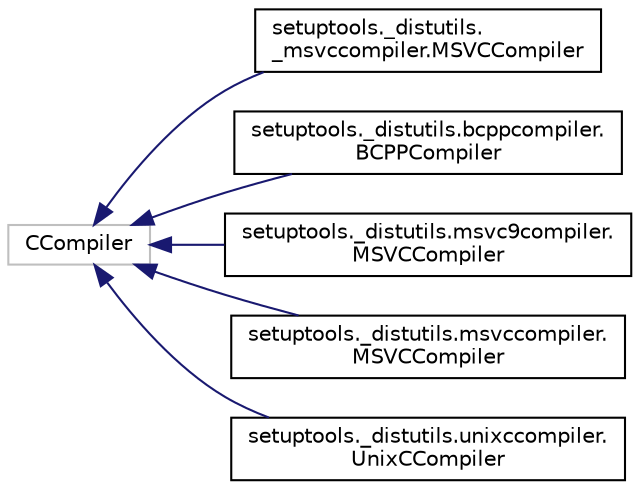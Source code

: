 digraph "Graphical Class Hierarchy"
{
 // LATEX_PDF_SIZE
  edge [fontname="Helvetica",fontsize="10",labelfontname="Helvetica",labelfontsize="10"];
  node [fontname="Helvetica",fontsize="10",shape=record];
  rankdir="LR";
  Node3421 [label="CCompiler",height=0.2,width=0.4,color="grey75", fillcolor="white", style="filled",tooltip=" "];
  Node3421 -> Node0 [dir="back",color="midnightblue",fontsize="10",style="solid",fontname="Helvetica"];
  Node0 [label="setuptools._distutils.\l_msvccompiler.MSVCCompiler",height=0.2,width=0.4,color="black", fillcolor="white", style="filled",URL="$classsetuptools_1_1__distutils_1_1__msvccompiler_1_1MSVCCompiler.html",tooltip=" "];
  Node3421 -> Node3423 [dir="back",color="midnightblue",fontsize="10",style="solid",fontname="Helvetica"];
  Node3423 [label="setuptools._distutils.bcppcompiler.\lBCPPCompiler",height=0.2,width=0.4,color="black", fillcolor="white", style="filled",URL="$classsetuptools_1_1__distutils_1_1bcppcompiler_1_1BCPPCompiler.html",tooltip=" "];
  Node3421 -> Node3424 [dir="back",color="midnightblue",fontsize="10",style="solid",fontname="Helvetica"];
  Node3424 [label="setuptools._distutils.msvc9compiler.\lMSVCCompiler",height=0.2,width=0.4,color="black", fillcolor="white", style="filled",URL="$classsetuptools_1_1__distutils_1_1msvc9compiler_1_1MSVCCompiler.html",tooltip=" "];
  Node3421 -> Node3425 [dir="back",color="midnightblue",fontsize="10",style="solid",fontname="Helvetica"];
  Node3425 [label="setuptools._distutils.msvccompiler.\lMSVCCompiler",height=0.2,width=0.4,color="black", fillcolor="white", style="filled",URL="$classsetuptools_1_1__distutils_1_1msvccompiler_1_1MSVCCompiler.html",tooltip=" "];
  Node3421 -> Node3426 [dir="back",color="midnightblue",fontsize="10",style="solid",fontname="Helvetica"];
  Node3426 [label="setuptools._distutils.unixccompiler.\lUnixCCompiler",height=0.2,width=0.4,color="black", fillcolor="white", style="filled",URL="$classsetuptools_1_1__distutils_1_1unixccompiler_1_1UnixCCompiler.html",tooltip=" "];
}

